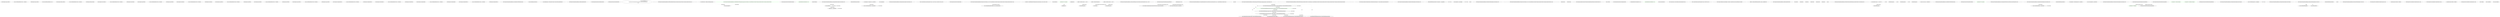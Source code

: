 digraph  {
n0 [cluster="Humanizer.On.January.The(int)", label="Entry Humanizer.On.January.The(int)", span="10-10"];
n1 [cluster="Humanizer.On.January.The(int)", label="return new DateTime(DateTime.Now.Year, 1, dayNumber);", span="12-12"];
n2 [cluster="Humanizer.On.January.The(int)", label="Exit Humanizer.On.January.The(int)", span="10-10"];
n3 [cluster="System.DateTime.DateTime(int, int, int)", label="Entry System.DateTime.DateTime(int, int, int)", span="0-0"];
n4 [cluster="Humanizer.On.February.The(int)", label="Entry Humanizer.On.February.The(int)", span="173-173"];
n5 [cluster="Humanizer.On.February.The(int)", label="return new DateTime(DateTime.Now.Year, 2, dayNumber);", span="175-175"];
n6 [cluster="Humanizer.On.February.The(int)", label="Exit Humanizer.On.February.The(int)", span="173-173"];
n7 [cluster="Humanizer.On.March.The(int)", label="Entry Humanizer.On.March.The(int)", span="326-326"];
n8 [cluster="Humanizer.On.March.The(int)", label="return new DateTime(DateTime.Now.Year, 3, dayNumber);", span="328-328"];
n9 [cluster="Humanizer.On.March.The(int)", label="Exit Humanizer.On.March.The(int)", span="326-326"];
n10 [cluster="Humanizer.On.April.The(int)", label="Entry Humanizer.On.April.The(int)", span="489-489"];
n11 [cluster="Humanizer.On.April.The(int)", label="return new DateTime(DateTime.Now.Year, 4, dayNumber);", span="491-491"];
n12 [cluster="Humanizer.On.April.The(int)", label="Exit Humanizer.On.April.The(int)", span="489-489"];
n13 [cluster="Humanizer.On.May.The(int)", label="Entry Humanizer.On.May.The(int)", span="647-647"];
n14 [cluster="Humanizer.On.May.The(int)", label="return new DateTime(DateTime.Now.Year, 5, dayNumber);", span="649-649"];
n15 [cluster="Humanizer.On.May.The(int)", label="Exit Humanizer.On.May.The(int)", span="647-647"];
n16 [cluster="Humanizer.On.June.The(int)", label="Entry Humanizer.On.June.The(int)", span="810-810"];
n17 [cluster="Humanizer.On.June.The(int)", label="return new DateTime(DateTime.Now.Year, 6, dayNumber);", span="812-812"];
n18 [cluster="Humanizer.On.June.The(int)", label="Exit Humanizer.On.June.The(int)", span="810-810"];
n19 [cluster="Humanizer.On.July.The(int)", label="Entry Humanizer.On.July.The(int)", span="968-968"];
n20 [cluster="Humanizer.On.July.The(int)", label="return new DateTime(DateTime.Now.Year, 7, dayNumber);", span="970-970"];
n21 [cluster="Humanizer.On.July.The(int)", label="Exit Humanizer.On.July.The(int)", span="968-968"];
n22 [cluster="Humanizer.On.August.The(int)", label="Entry Humanizer.On.August.The(int)", span="1131-1131"];
n23 [cluster="Humanizer.On.August.The(int)", label="return new DateTime(DateTime.Now.Year, 8, dayNumber);", span="1133-1133"];
n24 [cluster="Humanizer.On.August.The(int)", label="Exit Humanizer.On.August.The(int)", span="1131-1131"];
n25 [cluster="Humanizer.On.September.The(int)", label="Entry Humanizer.On.September.The(int)", span="1294-1294"];
n26 [cluster="Humanizer.On.September.The(int)", label="return new DateTime(DateTime.Now.Year, 9, dayNumber);", span="1296-1296"];
n27 [cluster="Humanizer.On.September.The(int)", label="Exit Humanizer.On.September.The(int)", span="1294-1294"];
n28 [cluster="Humanizer.On.October.The(int)", label="Entry Humanizer.On.October.The(int)", span="1452-1452"];
n29 [cluster="Humanizer.On.October.The(int)", label="return new DateTime(DateTime.Now.Year, 10, dayNumber);", span="1454-1454"];
n30 [cluster="Humanizer.On.October.The(int)", label="Exit Humanizer.On.October.The(int)", span="1452-1452"];
n31 [cluster="Humanizer.On.November.The(int)", label="Entry Humanizer.On.November.The(int)", span="1615-1615"];
n32 [cluster="Humanizer.On.November.The(int)", label="return new DateTime(DateTime.Now.Year, 11, dayNumber);", span="1617-1617"];
n33 [cluster="Humanizer.On.November.The(int)", label="Exit Humanizer.On.November.The(int)", span="1615-1615"];
n34 [cluster="Humanizer.On.December.The(int)", label="Entry Humanizer.On.December.The(int)", span="1773-1773"];
n35 [cluster="Humanizer.On.December.The(int)", label="return new DateTime(DateTime.Now.Year, 12, dayNumber);", span="1775-1775"];
n36 [cluster="Humanizer.On.December.The(int)", label="Exit Humanizer.On.December.The(int)", span="1773-1773"];
m0_32 [cluster="Humanizer.TimeSpanHumanizeExtensions.CreateTimePartsWithNoTimeValue(string)", file="ByteSizeExtensionsTests.cs", label="Entry Humanizer.TimeSpanHumanizeExtensions.CreateTimePartsWithNoTimeValue(string)", span="186-186"];
m0_34 [cluster="Humanizer.TimeSpanHumanizeExtensions.GetEnumTypesForTimeUnit()", file="ByteSizeExtensionsTests.cs", label="return enumTypeEnumerator.Reverse();", span="81-81"];
m0_33 [cluster="Humanizer.TimeSpanHumanizeExtensions.GetEnumTypesForTimeUnit()", file="ByteSizeExtensionsTests.cs", label="var enumTypeEnumerator = (IEnumerable<TimeUnit>)Enum.GetValues(typeof(TimeUnit))", span="80-80"];
m0_35 [cluster="Humanizer.TimeSpanHumanizeExtensions.GetEnumTypesForTimeUnit()", file="ByteSizeExtensionsTests.cs", label="Exit Humanizer.TimeSpanHumanizeExtensions.GetEnumTypesForTimeUnit()", span="78-78"];
m0_27 [cluster="Humanizer.Bytes.ByteSize.FromKilobytes(double)", file="ByteSizeExtensionsTests.cs", label="Entry Humanizer.Bytes.ByteSize.FromKilobytes(double)", span="103-103"];
m0_45 [cluster="Humanizer.Tests.Bytes.FluentMethods.Bits()", file="ByteSizeExtensionsTests.cs", label="Exit Humanizer.Tests.Bytes.FluentMethods.Bits()", span="64-64"];
m0_93 [cluster="Humanizer.TimeSpanHumanizeExtensions.BuildFormatTimePart(Humanizer.Localisation.Formatters.IFormatter, Humanizer.Localisation.TimeUnit, int)", file="ByteSizeExtensionsTests.cs", label="return amountOfTimeUnits != 0\r\n                ? cultureFormatter.TimeSpanHumanize(timeUnitType, Math.Abs(amountOfTimeUnits))\r\n                : null;", span="181-183"];
m0_94 [cluster="Humanizer.TimeSpanHumanizeExtensions.BuildFormatTimePart(Humanizer.Localisation.Formatters.IFormatter, Humanizer.Localisation.TimeUnit, int)", file="ByteSizeExtensionsTests.cs", label="Exit Humanizer.TimeSpanHumanizeExtensions.BuildFormatTimePart(Humanizer.Localisation.Formatters.IFormatter, Humanizer.Localisation.TimeUnit, int)", span="178-178"];
m0_11 [cluster="Humanizer.TimeSpanHumanizeExtensions.CreateTheTimePartsWithUpperAndLowerLimits(System.TimeSpan, System.Globalization.CultureInfo, Humanizer.Localisation.TimeUnit, Humanizer.Localisation.TimeUnit)", file="ByteSizeExtensionsTests.cs", label="var cultureFormatter = Configurator.GetFormatter(culture)", span="55-55"];
m0_0 [cluster="Humanizer.Tests.Bytes.FluentMethods.Terabytes()", file="ByteSizeExtensionsTests.cs", label="Entry Humanizer.Tests.Bytes.FluentMethods.Terabytes()", span="8-8"];
m0_2 [cluster="Humanizer.Tests.Bytes.FluentMethods.Terabytes()", color=green, community=0, file="ByteSizeExtensionsTests.cs", label="Assert.Equal(ByteSize.FromTerabytes(2), size)", prediction=0, span="11-11"];
m0_47 [cluster="Humanizer.TimeSpanHumanizeExtensions.GetTimeUnitNumericalValue(Humanizer.Localisation.TimeUnit, System.TimeSpan, bool)", file="ByteSizeExtensionsTests.cs", label="TimeUnit.Millisecond", span="99-99"];
m0_66 [cluster="Humanizer.TimeSpanHumanizeExtensions.GetSpecialCaseDaysAsInteger(System.TimeSpan, bool)", file="ByteSizeExtensionsTests.cs", label="Entry Humanizer.TimeSpanHumanizeExtensions.GetSpecialCaseDaysAsInteger(System.TimeSpan, bool)", span="147-147"];
m0_81 [cluster="Humanizer.TimeSpanHumanizeExtensions.GetSpecialCaseDaysAsInteger(System.TimeSpan, bool)", file="ByteSizeExtensionsTests.cs", label=isTimeUnitToGetTheMaximumTimeUnit, span="149-149"];
m0_82 [cluster="Humanizer.TimeSpanHumanizeExtensions.GetSpecialCaseDaysAsInteger(System.TimeSpan, bool)", file="ByteSizeExtensionsTests.cs", label="return timespan.Days;", span="151-151"];
m0_83 [cluster="Humanizer.TimeSpanHumanizeExtensions.GetSpecialCaseDaysAsInteger(System.TimeSpan, bool)", file="ByteSizeExtensionsTests.cs", label="timespan.Days < _daysInAMonth", span="153-153"];
m0_84 [cluster="Humanizer.TimeSpanHumanizeExtensions.GetSpecialCaseDaysAsInteger(System.TimeSpan, bool)", file="ByteSizeExtensionsTests.cs", label="var remainingDays = timespan.Days % _daysInAWeek", span="155-155"];
m0_86 [cluster="Humanizer.TimeSpanHumanizeExtensions.GetSpecialCaseDaysAsInteger(System.TimeSpan, bool)", file="ByteSizeExtensionsTests.cs", label="return (int)((double)timespan.Days % _daysInAMonth);", span="158-158"];
m0_85 [cluster="Humanizer.TimeSpanHumanizeExtensions.GetSpecialCaseDaysAsInteger(System.TimeSpan, bool)", file="ByteSizeExtensionsTests.cs", label="return remainingDays;", span="156-156"];
m0_87 [cluster="Humanizer.TimeSpanHumanizeExtensions.GetSpecialCaseDaysAsInteger(System.TimeSpan, bool)", file="ByteSizeExtensionsTests.cs", label="Exit Humanizer.TimeSpanHumanizeExtensions.GetSpecialCaseDaysAsInteger(System.TimeSpan, bool)", span="147-147"];
m0_101 [cluster="System.Collections.Generic.IEnumerable<TSource>.Count<TSource>(System.Func<TSource, bool>)", file="ByteSizeExtensionsTests.cs", label="Entry System.Collections.Generic.IEnumerable<TSource>.Count<TSource>(System.Func<TSource, bool>)", span="0-0"];
m0_37 [cluster="Humanizer.Bytes.ByteSize.FromBytes(double)", file="ByteSizeExtensionsTests.cs", label="Entry Humanizer.Bytes.ByteSize.FromBytes(double)", span="98-98"];
m0_3 [cluster="Humanizer.TimeSpanHumanizeExtensions.Humanize(System.TimeSpan, int, bool, System.Globalization.CultureInfo, Humanizer.Localisation.TimeUnit, Humanizer.Localisation.TimeUnit, string)", file="ByteSizeExtensionsTests.cs", label="Entry Humanizer.TimeSpanHumanizeExtensions.Humanize(System.TimeSpan, int, bool, System.Globalization.CultureInfo, Humanizer.Localisation.TimeUnit, Humanizer.Localisation.TimeUnit, string)", span="45-45"];
m0_6 [cluster="Humanizer.TimeSpanHumanizeExtensions.Humanize(System.TimeSpan, int, bool, System.Globalization.CultureInfo, Humanizer.Localisation.TimeUnit, Humanizer.Localisation.TimeUnit, string)", file="ByteSizeExtensionsTests.cs", label="return ConcatenateTimeSpanParts(timeParts, culture, collectionSeparator);", span="50-50"];
m0_4 [cluster="Humanizer.TimeSpanHumanizeExtensions.Humanize(System.TimeSpan, int, bool, System.Globalization.CultureInfo, Humanizer.Localisation.TimeUnit, Humanizer.Localisation.TimeUnit, string)", file="ByteSizeExtensionsTests.cs", label="var timeParts = CreateTheTimePartsWithUpperAndLowerLimits(timeSpan, culture, maxUnit, minUnit)", span="47-47"];
m0_36 [cluster="double.Bytes()", file="ByteSizeExtensionsTests.cs", label="Entry double.Bytes()", span="35-35"];
m0_9 [cluster="Humanizer.Tests.Bytes.FluentMethods.HumanizesTerabytes()", color=green, community=0, file="ByteSizeExtensionsTests.cs", label="Assert.Equal(''2 TB'', humanized)", prediction=1, span="18-18"];
m0_105 [cluster="Humanizer.TimeSpanHumanizeExtensions.SetPrecisionOfTimeSpan(System.Collections.Generic.IEnumerable<string>, int, bool)", file="ByteSizeExtensionsTests.cs", label="!countEmptyUnits", span="198-198"];
m0_106 [cluster="Humanizer.TimeSpanHumanizeExtensions.SetPrecisionOfTimeSpan(System.Collections.Generic.IEnumerable<string>, int, bool)", file="ByteSizeExtensionsTests.cs", label="timeParts = timeParts.Where(x => x != null)", span="199-199"];
m0_107 [cluster="Humanizer.TimeSpanHumanizeExtensions.SetPrecisionOfTimeSpan(System.Collections.Generic.IEnumerable<string>, int, bool)", file="ByteSizeExtensionsTests.cs", label="timeParts = timeParts.Take(precision)", span="200-200"];
m0_108 [cluster="Humanizer.TimeSpanHumanizeExtensions.SetPrecisionOfTimeSpan(System.Collections.Generic.IEnumerable<string>, int, bool)", file="ByteSizeExtensionsTests.cs", label=countEmptyUnits, span="201-201"];
m0_109 [cluster="Humanizer.TimeSpanHumanizeExtensions.SetPrecisionOfTimeSpan(System.Collections.Generic.IEnumerable<string>, int, bool)", file="ByteSizeExtensionsTests.cs", label="timeParts = timeParts.Where(x => x != null)", span="202-202"];
m0_110 [cluster="Humanizer.TimeSpanHumanizeExtensions.SetPrecisionOfTimeSpan(System.Collections.Generic.IEnumerable<string>, int, bool)", file="ByteSizeExtensionsTests.cs", label="return timeParts;", span="204-204"];
m0_111 [cluster="Humanizer.TimeSpanHumanizeExtensions.SetPrecisionOfTimeSpan(System.Collections.Generic.IEnumerable<string>, int, bool)", file="ByteSizeExtensionsTests.cs", label="Exit Humanizer.TimeSpanHumanizeExtensions.SetPrecisionOfTimeSpan(System.Collections.Generic.IEnumerable<string>, int, bool)", span="196-196"];
m0_10 [cluster="Humanizer.Tests.Bytes.FluentMethods.HumanizesTerabytes()", file="ByteSizeExtensionsTests.cs", label="Exit Humanizer.Tests.Bytes.FluentMethods.HumanizesTerabytes()", span="15-15"];
m0_120 [cluster="Humanizer.TimeSpanHumanizeExtensions.ConcatenateTimeSpanParts(System.Collections.Generic.IEnumerable<string>, System.Globalization.CultureInfo, string)", file="ByteSizeExtensionsTests.cs", label="collectionSeparator == null", span="209-209"];
m0_121 [cluster="Humanizer.TimeSpanHumanizeExtensions.ConcatenateTimeSpanParts(System.Collections.Generic.IEnumerable<string>, System.Globalization.CultureInfo, string)", file="ByteSizeExtensionsTests.cs", label="return Configurator.CollectionFormatters.ResolveForCulture(culture).Humanize(timeSpanParts);", span="211-211"];
m0_122 [cluster="Humanizer.TimeSpanHumanizeExtensions.ConcatenateTimeSpanParts(System.Collections.Generic.IEnumerable<string>, System.Globalization.CultureInfo, string)", file="ByteSizeExtensionsTests.cs", label="return string.Join(collectionSeparator, timeSpanParts);", span="214-214"];
m0_123 [cluster="Humanizer.TimeSpanHumanizeExtensions.ConcatenateTimeSpanParts(System.Collections.Generic.IEnumerable<string>, System.Globalization.CultureInfo, string)", file="ByteSizeExtensionsTests.cs", label="Exit Humanizer.TimeSpanHumanizeExtensions.ConcatenateTimeSpanParts(System.Collections.Generic.IEnumerable<string>, System.Globalization.CultureInfo, string)", span="207-207"];
m0_42 [cluster="Humanizer.TimeSpanHumanizeExtensions.GetTimeUnitPart(Humanizer.Localisation.TimeUnit, System.TimeSpan, System.Globalization.CultureInfo, Humanizer.Localisation.TimeUnit, Humanizer.Localisation.TimeUnit, Humanizer.Localisation.Formatters.IFormatter)", file="ByteSizeExtensionsTests.cs", label="return null;", span="92-92"];
m0_44 [cluster="Humanizer.TimeSpanHumanizeExtensions.GetTimeUnitNumericalValue(Humanizer.Localisation.TimeUnit, System.TimeSpan, bool)", file="ByteSizeExtensionsTests.cs", label="Entry Humanizer.TimeSpanHumanizeExtensions.GetTimeUnitNumericalValue(Humanizer.Localisation.TimeUnit, System.TimeSpan, bool)", span="95-95"];
m0_43 [cluster="Humanizer.TimeSpanHumanizeExtensions.GetTimeUnitPart(Humanizer.Localisation.TimeUnit, System.TimeSpan, System.Globalization.CultureInfo, Humanizer.Localisation.TimeUnit, Humanizer.Localisation.TimeUnit, Humanizer.Localisation.Formatters.IFormatter)", file="ByteSizeExtensionsTests.cs", label="Exit Humanizer.TimeSpanHumanizeExtensions.GetTimeUnitPart(Humanizer.Localisation.TimeUnit, System.TimeSpan, System.Globalization.CultureInfo, Humanizer.Localisation.TimeUnit, Humanizer.Localisation.TimeUnit, Humanizer.Localisation.Formatters.IFormatter)", span="84-84"];
m0_125 [cluster="Humanizer.Localisation.CollectionFormatters.ICollectionFormatter.Humanize<T>(System.Collections.Generic.IEnumerable<T>)", file="ByteSizeExtensionsTests.cs", label="Entry Humanizer.Localisation.CollectionFormatters.ICollectionFormatter.Humanize<T>(System.Collections.Generic.IEnumerable<T>)", span="14-14"];
m0_67 [cluster="Humanizer.TimeSpanHumanizeExtensions.GetSpecialCaseWeeksAsInteger(System.TimeSpan, bool)", file="ByteSizeExtensionsTests.cs", label="Entry Humanizer.TimeSpanHumanizeExtensions.GetSpecialCaseWeeksAsInteger(System.TimeSpan, bool)", span="138-138"];
m0_77 [cluster="Humanizer.TimeSpanHumanizeExtensions.GetSpecialCaseWeeksAsInteger(System.TimeSpan, bool)", file="ByteSizeExtensionsTests.cs", label="isTimeUnitToGetTheMaximumTimeUnit || timespan.Days < _daysInAMonth", span="140-140"];
m0_78 [cluster="Humanizer.TimeSpanHumanizeExtensions.GetSpecialCaseWeeksAsInteger(System.TimeSpan, bool)", file="ByteSizeExtensionsTests.cs", label="return timespan.Days / _daysInAWeek;", span="142-142"];
m0_79 [cluster="Humanizer.TimeSpanHumanizeExtensions.GetSpecialCaseWeeksAsInteger(System.TimeSpan, bool)", file="ByteSizeExtensionsTests.cs", label="return 0;", span="144-144"];
m0_80 [cluster="Humanizer.TimeSpanHumanizeExtensions.GetSpecialCaseWeeksAsInteger(System.TimeSpan, bool)", file="ByteSizeExtensionsTests.cs", label="Exit Humanizer.TimeSpanHumanizeExtensions.GetSpecialCaseWeeksAsInteger(System.TimeSpan, bool)", span="138-138"];
m0_7 [cluster="Humanizer.TimeSpanHumanizeExtensions.Humanize(System.TimeSpan, int, bool, System.Globalization.CultureInfo, Humanizer.Localisation.TimeUnit, Humanizer.Localisation.TimeUnit, string)", file="ByteSizeExtensionsTests.cs", label="Exit Humanizer.TimeSpanHumanizeExtensions.Humanize(System.TimeSpan, int, bool, System.Globalization.CultureInfo, Humanizer.Localisation.TimeUnit, Humanizer.Localisation.TimeUnit, string)", span="45-45"];
m0_8 [cluster="Humanizer.TimeSpanHumanizeExtensions.CreateTheTimePartsWithUpperAndLowerLimits(System.TimeSpan, System.Globalization.CultureInfo, Humanizer.Localisation.TimeUnit, Humanizer.Localisation.TimeUnit)", color=green, community=0, file="ByteSizeExtensionsTests.cs", label="Entry Humanizer.TimeSpanHumanizeExtensions.CreateTheTimePartsWithUpperAndLowerLimits(System.TimeSpan, System.Globalization.CultureInfo, Humanizer.Localisation.TimeUnit, Humanizer.Localisation.TimeUnit)", prediction=2, span="53-53"];
m0_48 [cluster="Humanizer.TimeSpanHumanizeExtensions.GetTimeUnitNumericalValue(Humanizer.Localisation.TimeUnit, System.TimeSpan, bool)", file="ByteSizeExtensionsTests.cs", label="return GetNormalCaseTimeAsInteger(timespan.Milliseconds, timespan.TotalMilliseconds, isTimeUnitToGetTheMaximumTimeUnit);", span="100-100"];
m0_50 [cluster="Humanizer.TimeSpanHumanizeExtensions.GetTimeUnitNumericalValue(Humanizer.Localisation.TimeUnit, System.TimeSpan, bool)", color=green, community=0, file="ByteSizeExtensionsTests.cs", label="return GetNormalCaseTimeAsInteger(timespan.Seconds, timespan.TotalSeconds, isTimeUnitToGetTheMaximumTimeUnit);", prediction=3, span="102-102"];
m0_49 [cluster="Humanizer.TimeSpanHumanizeExtensions.GetTimeUnitNumericalValue(Humanizer.Localisation.TimeUnit, System.TimeSpan, bool)", file="ByteSizeExtensionsTests.cs", label="TimeUnit.Second", span="101-101"];
m0_51 [cluster="Humanizer.TimeSpanHumanizeExtensions.GetTimeUnitNumericalValue(Humanizer.Localisation.TimeUnit, System.TimeSpan, bool)", file="ByteSizeExtensionsTests.cs", label="TimeUnit.Minute", span="103-103"];
m0_96 [cluster="Humanizer.Localisation.Formatters.IFormatter.TimeSpanHumanize(Humanizer.Localisation.TimeUnit, int)", file="ByteSizeExtensionsTests.cs", label="Entry Humanizer.Localisation.Formatters.IFormatter.TimeSpanHumanize(Humanizer.Localisation.TimeUnit, int)", span="42-42"];
m0_112 [cluster="Unk.Where", file="ByteSizeExtensionsTests.cs", label="Entry Unk.Where", span=""];
m0_16 [cluster="double.Gigabytes()", file="ByteSizeExtensionsTests.cs", label="Entry double.Gigabytes()", span="65-65"];
m0_17 [cluster="Humanizer.Bytes.ByteSize.FromGigabytes(double)", file="ByteSizeExtensionsTests.cs", label="Entry Humanizer.Bytes.ByteSize.FromGigabytes(double)", span="113-113"];
m0_14 [cluster="Humanizer.Tests.Bytes.FluentMethods.Gigabytes()", file="ByteSizeExtensionsTests.cs", label="Assert.Equal(ByteSize.FromGigabytes(2), size)", span="25-25"];
m0_24 [cluster="Humanizer.Tests.Bytes.FluentMethods.Kilobytes()", color=green, community=0, file="ByteSizeExtensionsTests.cs", label="Assert.Equal(ByteSize.FromKilobytes(2), size)", prediction=4, span="39-39"];
m0_95 [cluster="System.Math.Abs(int)", file="ByteSizeExtensionsTests.cs", label="Entry System.Math.Abs(int)", span="0-0"];
m0_126 [cluster="string.Join(string, System.Collections.Generic.IEnumerable<string>)", file="ByteSizeExtensionsTests.cs", label="Entry string.Join(string, System.Collections.Generic.IEnumerable<string>)", span="0-0"];
m0_113 [cluster="System.Collections.Generic.IEnumerable<TSource>.Take<TSource>(int)", file="ByteSizeExtensionsTests.cs", label="Entry System.Collections.Generic.IEnumerable<TSource>.Take<TSource>(int)", span="0-0"];
m0_124 [cluster="Humanizer.Configuration.LocaliserRegistry<TLocaliser>.ResolveForCulture(System.Globalization.CultureInfo)", file="ByteSizeExtensionsTests.cs", label="Entry Humanizer.Configuration.LocaliserRegistry<TLocaliser>.ResolveForCulture(System.Globalization.CultureInfo)", span="46-46"];
m0_5 [cluster="Humanizer.TimeSpanHumanizeExtensions.Humanize(System.TimeSpan, int, bool, System.Globalization.CultureInfo, Humanizer.Localisation.TimeUnit, Humanizer.Localisation.TimeUnit, string)", file="ByteSizeExtensionsTests.cs", label="timeParts = SetPrecisionOfTimeSpan(timeParts, precision, countEmptyUnits)", span="48-48"];
m0_26 [cluster="Humanizer.TimeSpanHumanizeExtensions.GetEnumTypesForTimeUnit()", file="ByteSizeExtensionsTests.cs", label="Entry Humanizer.TimeSpanHumanizeExtensions.GetEnumTypesForTimeUnit()", span="78-78"];
m0_46 [cluster="int.Bits()", file="ByteSizeExtensionsTests.cs", label="Entry int.Bits()", span="25-25"];
m0_52 [cluster="Humanizer.TimeSpanHumanizeExtensions.GetTimeUnitNumericalValue(Humanizer.Localisation.TimeUnit, System.TimeSpan, bool)", file="ByteSizeExtensionsTests.cs", label="return GetNormalCaseTimeAsInteger(timespan.Minutes, timespan.TotalMinutes, isTimeUnitToGetTheMaximumTimeUnit);", span="104-104"];
m0_54 [cluster="Humanizer.TimeSpanHumanizeExtensions.GetTimeUnitNumericalValue(Humanizer.Localisation.TimeUnit, System.TimeSpan, bool)", file="ByteSizeExtensionsTests.cs", label="return GetNormalCaseTimeAsInteger(timespan.Hours, timespan.TotalHours, isTimeUnitToGetTheMaximumTimeUnit);", span="106-106"];
m0_56 [cluster="Humanizer.TimeSpanHumanizeExtensions.GetTimeUnitNumericalValue(Humanizer.Localisation.TimeUnit, System.TimeSpan, bool)", file="ByteSizeExtensionsTests.cs", label="return GetSpecialCaseDaysAsInteger(timespan, isTimeUnitToGetTheMaximumTimeUnit);", span="108-108"];
m0_58 [cluster="Humanizer.TimeSpanHumanizeExtensions.GetTimeUnitNumericalValue(Humanizer.Localisation.TimeUnit, System.TimeSpan, bool)", file="ByteSizeExtensionsTests.cs", label="return GetSpecialCaseWeeksAsInteger(timespan, isTimeUnitToGetTheMaximumTimeUnit);", span="110-110"];
m0_60 [cluster="Humanizer.TimeSpanHumanizeExtensions.GetTimeUnitNumericalValue(Humanizer.Localisation.TimeUnit, System.TimeSpan, bool)", file="ByteSizeExtensionsTests.cs", label="return GetSpecialCaseMonthAsInteger(timespan, isTimeUnitToGetTheMaximumTimeUnit);", span="112-112"];
m0_53 [cluster="Humanizer.TimeSpanHumanizeExtensions.GetTimeUnitNumericalValue(Humanizer.Localisation.TimeUnit, System.TimeSpan, bool)", file="ByteSizeExtensionsTests.cs", label="TimeUnit.Hour", span="105-105"];
m0_55 [cluster="Humanizer.TimeSpanHumanizeExtensions.GetTimeUnitNumericalValue(Humanizer.Localisation.TimeUnit, System.TimeSpan, bool)", file="ByteSizeExtensionsTests.cs", label="TimeUnit.Day", span="107-107"];
m0_57 [cluster="Humanizer.TimeSpanHumanizeExtensions.GetTimeUnitNumericalValue(Humanizer.Localisation.TimeUnit, System.TimeSpan, bool)", file="ByteSizeExtensionsTests.cs", label="TimeUnit.Week", span="109-109"];
m0_59 [cluster="Humanizer.TimeSpanHumanizeExtensions.GetTimeUnitNumericalValue(Humanizer.Localisation.TimeUnit, System.TimeSpan, bool)", file="ByteSizeExtensionsTests.cs", label="TimeUnit.Month", span="111-111"];
m0_61 [cluster="Humanizer.TimeSpanHumanizeExtensions.GetTimeUnitNumericalValue(Humanizer.Localisation.TimeUnit, System.TimeSpan, bool)", file="ByteSizeExtensionsTests.cs", label="TimeUnit.Year", span="113-113"];
m0_63 [cluster="Humanizer.TimeSpanHumanizeExtensions.GetTimeUnitNumericalValue(Humanizer.Localisation.TimeUnit, System.TimeSpan, bool)", file="ByteSizeExtensionsTests.cs", label="return 0;", span="116-116"];
m0_62 [cluster="Humanizer.TimeSpanHumanizeExtensions.GetTimeUnitNumericalValue(Humanizer.Localisation.TimeUnit, System.TimeSpan, bool)", file="ByteSizeExtensionsTests.cs", label="return GetSpecialCaseYearAsInteger(timespan);", span="114-114"];
m0_64 [cluster="Humanizer.TimeSpanHumanizeExtensions.GetTimeUnitNumericalValue(Humanizer.Localisation.TimeUnit, System.TimeSpan, bool)", file="ByteSizeExtensionsTests.cs", label="Exit Humanizer.TimeSpanHumanizeExtensions.GetTimeUnitNumericalValue(Humanizer.Localisation.TimeUnit, System.TimeSpan, bool)", span="95-95"];
m0_117 [cluster="lambda expression", file="ByteSizeExtensionsTests.cs", label="Entry lambda expression", span="202-202"];
m0_102 [cluster="lambda expression", file="ByteSizeExtensionsTests.cs", label="Entry lambda expression", span="193-193"];
m0_103 [cluster="lambda expression", file="ByteSizeExtensionsTests.cs", label="x != null", span="193-193"];
m0_104 [cluster="lambda expression", file="ByteSizeExtensionsTests.cs", label="Exit lambda expression", span="193-193"];
m0_114 [cluster="lambda expression", file="ByteSizeExtensionsTests.cs", label="Entry lambda expression", span="199-199"];
m0_115 [cluster="lambda expression", file="ByteSizeExtensionsTests.cs", label="x != null", span="199-199"];
m0_116 [cluster="lambda expression", file="ByteSizeExtensionsTests.cs", label="Exit lambda expression", span="199-199"];
m0_118 [cluster="lambda expression", file="ByteSizeExtensionsTests.cs", label="x != null", span="202-202"];
m0_119 [cluster="lambda expression", file="ByteSizeExtensionsTests.cs", label="Exit lambda expression", span="202-202"];
m0_97 [cluster="Humanizer.TimeSpanHumanizeExtensions.CreateTimePartsWithNoTimeValue(string)", file="ByteSizeExtensionsTests.cs", label="return new List<string>() { noTimeValue };", span="188-188"];
m0_98 [cluster="Humanizer.TimeSpanHumanizeExtensions.CreateTimePartsWithNoTimeValue(string)", file="ByteSizeExtensionsTests.cs", label="Exit Humanizer.TimeSpanHumanizeExtensions.CreateTimePartsWithNoTimeValue(string)", span="186-186"];
m0_25 [cluster="Humanizer.Tests.Bytes.FluentMethods.Kilobytes()", file="ByteSizeExtensionsTests.cs", label="Exit Humanizer.Tests.Bytes.FluentMethods.Kilobytes()", span="36-36"];
m0_30 [cluster="Humanizer.Tests.Bytes.FluentMethods.HumanizesKilobytes()", color=green, community=0, file="ByteSizeExtensionsTests.cs", label="Assert.Equal(''2 KB'', humanized)", prediction=5, span="46-46"];
m0_99 [cluster="Humanizer.TimeSpanHumanizeExtensions.IsContainingOnlyNullValue(System.Collections.Generic.IEnumerable<string>)", file="ByteSizeExtensionsTests.cs", label="return (timeParts.Count(x => x != null) == 0);", span="193-193"];
m0_100 [cluster="Humanizer.TimeSpanHumanizeExtensions.IsContainingOnlyNullValue(System.Collections.Generic.IEnumerable<string>)", file="ByteSizeExtensionsTests.cs", label="Exit Humanizer.TimeSpanHumanizeExtensions.IsContainingOnlyNullValue(System.Collections.Generic.IEnumerable<string>)", span="191-191"];
m0_68 [cluster="Humanizer.TimeSpanHumanizeExtensions.GetSpecialCaseMonthAsInteger(System.TimeSpan, bool)", file="ByteSizeExtensionsTests.cs", label="Entry Humanizer.TimeSpanHumanizeExtensions.GetSpecialCaseMonthAsInteger(System.TimeSpan, bool)", span="120-120"];
m0_70 [cluster="Humanizer.TimeSpanHumanizeExtensions.GetSpecialCaseMonthAsInteger(System.TimeSpan, bool)", file="ByteSizeExtensionsTests.cs", label=isTimeUnitToGetTheMaximumTimeUnit, span="122-122"];
m0_71 [cluster="Humanizer.TimeSpanHumanizeExtensions.GetSpecialCaseMonthAsInteger(System.TimeSpan, bool)", file="ByteSizeExtensionsTests.cs", label="return (int)((double)timespan.Days / _daysInAMonth);", span="124-124"];
m0_72 [cluster="Humanizer.TimeSpanHumanizeExtensions.GetSpecialCaseMonthAsInteger(System.TimeSpan, bool)", file="ByteSizeExtensionsTests.cs", label="var remainingDays = (double)timespan.Days % _daysInAYear", span="128-128"];
m0_73 [cluster="Humanizer.TimeSpanHumanizeExtensions.GetSpecialCaseMonthAsInteger(System.TimeSpan, bool)", file="ByteSizeExtensionsTests.cs", label="return (int)(remainingDays / _daysInAMonth);", span="129-129"];
m0_74 [cluster="Humanizer.TimeSpanHumanizeExtensions.GetSpecialCaseMonthAsInteger(System.TimeSpan, bool)", file="ByteSizeExtensionsTests.cs", label="Exit Humanizer.TimeSpanHumanizeExtensions.GetSpecialCaseMonthAsInteger(System.TimeSpan, bool)", span="120-120"];
m0_28 [cluster="Humanizer.Tests.Bytes.FluentMethods.HumanizesKilobytes()", file="ByteSizeExtensionsTests.cs", label="Entry Humanizer.Tests.Bytes.FluentMethods.HumanizesKilobytes()", span="43-43"];
m0_38 [cluster="Humanizer.Tests.Bytes.FluentMethods.HumanizesBytes()", file="ByteSizeExtensionsTests.cs", label="Entry Humanizer.Tests.Bytes.FluentMethods.HumanizesBytes()", span="57-57"];
m0_39 [cluster="Humanizer.Tests.Bytes.FluentMethods.HumanizesBytes()", color=green, community=0, file="ByteSizeExtensionsTests.cs", label="var humanized = (2.0).Bytes().Humanize()", prediction=6, span="59-59"];
m0_40 [cluster="Humanizer.Tests.Bytes.FluentMethods.HumanizesBytes()", color=green, community=0, file="ByteSizeExtensionsTests.cs", label="Assert.Equal(''2 B'', humanized)", prediction=7, span="60-60"];
m0_41 [cluster="Humanizer.Tests.Bytes.FluentMethods.HumanizesBytes()", file="ByteSizeExtensionsTests.cs", label="Exit Humanizer.Tests.Bytes.FluentMethods.HumanizesBytes()", span="57-57"];
m0_29 [cluster="Humanizer.Tests.Bytes.FluentMethods.HumanizesKilobytes()", color=green, community=0, file="ByteSizeExtensionsTests.cs", label="var humanized = (2.0).Kilobytes().Humanize()", prediction=8, span="45-45"];
m0_31 [cluster="Humanizer.Tests.Bytes.FluentMethods.HumanizesKilobytes()", file="ByteSizeExtensionsTests.cs", label="Exit Humanizer.Tests.Bytes.FluentMethods.HumanizesKilobytes()", span="43-43"];
m0_69 [cluster="Humanizer.TimeSpanHumanizeExtensions.GetSpecialCaseYearAsInteger(System.TimeSpan)", file="ByteSizeExtensionsTests.cs", label="Entry Humanizer.TimeSpanHumanizeExtensions.GetSpecialCaseYearAsInteger(System.TimeSpan)", span="133-133"];
m0_75 [cluster="Humanizer.TimeSpanHumanizeExtensions.GetSpecialCaseYearAsInteger(System.TimeSpan)", file="ByteSizeExtensionsTests.cs", label="return (int)((double)timespan.Days / _daysInAYear);", span="135-135"];
m0_76 [cluster="Humanizer.TimeSpanHumanizeExtensions.GetSpecialCaseYearAsInteger(System.TimeSpan)", file="ByteSizeExtensionsTests.cs", label="Exit Humanizer.TimeSpanHumanizeExtensions.GetSpecialCaseYearAsInteger(System.TimeSpan)", span="133-133"];
m0_65 [cluster="Humanizer.TimeSpanHumanizeExtensions.GetNormalCaseTimeAsInteger(int, double, bool)", file="ByteSizeExtensionsTests.cs", label="Entry Humanizer.TimeSpanHumanizeExtensions.GetNormalCaseTimeAsInteger(int, double, bool)", span="161-161"];
m0_88 [cluster="Humanizer.TimeSpanHumanizeExtensions.GetNormalCaseTimeAsInteger(int, double, bool)", file="ByteSizeExtensionsTests.cs", label=isTimeUnitToGetTheMaximumTimeUnit, span="163-163"];
m0_89 [cluster="Humanizer.TimeSpanHumanizeExtensions.GetNormalCaseTimeAsInteger(int, double, bool)", file="ByteSizeExtensionsTests.cs", label="return (int)totalTimeNumberOfUnits;", span="167-167"];
m0_90 [cluster="Humanizer.TimeSpanHumanizeExtensions.GetNormalCaseTimeAsInteger(int, double, bool)", file="ByteSizeExtensionsTests.cs", label="return timeNumberOfUnits;", span="175-175"];
m0_92 [cluster="Humanizer.TimeSpanHumanizeExtensions.GetNormalCaseTimeAsInteger(int, double, bool)", file="ByteSizeExtensionsTests.cs", label="return 0;", span="172-172"];
m0_91 [cluster="Humanizer.TimeSpanHumanizeExtensions.GetNormalCaseTimeAsInteger(int, double, bool)", file="ByteSizeExtensionsTests.cs", label="Exit Humanizer.TimeSpanHumanizeExtensions.GetNormalCaseTimeAsInteger(int, double, bool)", span="161-161"];
m1_0 [cluster="Humanizer.Tests.OrdinalizeTests.OrdinalizeString(string, string)", file="DateHumanizeTests.cs", label="Entry Humanizer.Tests.OrdinalizeTests.OrdinalizeString(string, string)", span="36-36"];
m1_1 [cluster="Humanizer.Tests.OrdinalizeTests.OrdinalizeString(string, string)", file="DateHumanizeTests.cs", label="Assert.Equal(number.Ordinalize(), ordinalized)", span="38-38"];
m1_2 [cluster="Humanizer.Tests.OrdinalizeTests.OrdinalizeString(string, string)", file="DateHumanizeTests.cs", label="Exit Humanizer.Tests.OrdinalizeTests.OrdinalizeString(string, string)", span="36-36"];
m1_5 [cluster="Humanizer.Tests.OrdinalizeTests.OrdanizeNumber(int, string)", file="DateHumanizeTests.cs", label="Entry Humanizer.Tests.OrdinalizeTests.OrdanizeNumber(int, string)", span="70-70"];
m1_6 [cluster="Humanizer.Tests.OrdinalizeTests.OrdanizeNumber(int, string)", file="DateHumanizeTests.cs", label="Assert.Equal(number.Ordinalize(), ordinalized)", span="72-72"];
m1_7 [cluster="Humanizer.Tests.OrdinalizeTests.OrdanizeNumber(int, string)", file="DateHumanizeTests.cs", label="Exit Humanizer.Tests.OrdinalizeTests.OrdanizeNumber(int, string)", span="70-70"];
m1_4 [cluster="Unk.Equal", file="DateHumanizeTests.cs", label="Entry Unk.Equal", span=""];
m1_8 [cluster="int.Ordinalize()", file="DateHumanizeTests.cs", label="Entry int.Ordinalize()", span="25-25"];
m1_3 [cluster="string.Ordinalize()", file="DateHumanizeTests.cs", label="Entry string.Ordinalize()", span="15-15"];
m0_11 -> m0_16  [color=darkseagreen4, key=1, label=cultureFormatter, style=dashed];
m0_66 -> m0_82  [color=darkseagreen4, key=1, label="System.TimeSpan", style=dashed];
m0_66 -> m0_83  [color=darkseagreen4, key=1, label="System.TimeSpan", style=dashed];
m0_82 -> m0_82  [color=darkseagreen4, key=1, label="System.TimeSpan", style=dashed];
m0_82 -> m0_83  [color=darkseagreen4, key=1, label="System.TimeSpan", style=dashed];
m0_83 -> m0_83  [color=darkseagreen4, key=1, label="System.TimeSpan", style=dashed];
m0_84 -> m0_86  [color=darkseagreen4, key=1, label="System.TimeSpan", style=dashed];
m0_86 -> m0_86  [color=darkseagreen4, key=1, label="System.TimeSpan", style=dashed];
m0_3 -> m0_6  [color=darkseagreen4, key=1, label="System.Globalization.CultureInfo", style=dashed];
m0_9 -> m0_108  [color=darkseagreen4, key=1, label=bool, style=dashed];
m0_106 -> m0_114  [color=darkseagreen4, key=1, label="lambda expression", style=dashed];
m0_107 -> m0_110  [color=darkseagreen4, key=1, label="System.Collections.Generic.IEnumerable<string>", style=dashed];
m0_109 -> m0_117  [color=darkseagreen4, key=1, label="lambda expression", style=dashed];
m0_10 -> m0_121  [color=darkseagreen4, key=1, label="System.Collections.Generic.IEnumerable<string>", style=dashed];
m0_10 -> m0_122  [color=darkseagreen4, key=1, label="System.Collections.Generic.IEnumerable<string>", style=dashed];
m0_44 -> m0_48  [color=darkseagreen4, key=1, label="System.TimeSpan", style=dashed];
m0_44 -> m0_50  [color=darkseagreen4, key=1, label=bool, style=dashed];
m0_44 -> m0_52  [color=darkseagreen4, key=1, label=bool, style=dashed];
m0_44 -> m0_54  [color=darkseagreen4, key=1, label=bool, style=dashed];
m0_44 -> m0_56  [color=darkseagreen4, key=1, label=bool, style=dashed];
m0_44 -> m0_58  [color=darkseagreen4, key=1, label=bool, style=dashed];
m0_44 -> m0_60  [color=darkseagreen4, key=1, label=bool, style=dashed];
m0_77 -> m0_77  [color=darkseagreen4, key=1, label="System.TimeSpan", style=dashed];
m0_78 -> m0_78  [color=darkseagreen4, key=1, label="System.TimeSpan", style=dashed];
m0_8 -> m0_16  [color=darkseagreen4, key=1, label="System.TimeSpan", style=dashed];
m0_48 -> m0_48  [color=darkseagreen4, key=1, label="System.TimeSpan", style=dashed];
m0_48 -> m0_50  [color=darkseagreen4, key=1, label="System.TimeSpan", style=dashed];
m0_50 -> m0_50  [color=darkseagreen4, key=1, label="System.TimeSpan", style=dashed];
m0_50 -> m0_52  [color=darkseagreen4, key=1, label="System.TimeSpan", style=dashed];
m0_52 -> m0_52  [color=darkseagreen4, key=1, label="System.TimeSpan", style=dashed];
m0_52 -> m0_54  [color=darkseagreen4, key=1, label="System.TimeSpan", style=dashed];
m0_54 -> m0_54  [color=darkseagreen4, key=1, label="System.TimeSpan", style=dashed];
m0_54 -> m0_56  [color=darkseagreen4, key=1, label="System.TimeSpan", style=dashed];
m0_54 -> m0_58  [color=darkseagreen4, key=1, label="System.TimeSpan", style=dashed];
m0_54 -> m0_60  [color=darkseagreen4, key=1, label="System.TimeSpan", style=dashed];
m0_54 -> m0_62  [color=darkseagreen4, key=1, label="System.TimeSpan", style=dashed];
m0_99 -> m0_102  [color=darkseagreen4, key=1, label="lambda expression", style=dashed];
m0_68 -> m0_71  [color=darkseagreen4, key=1, label="System.TimeSpan", style=dashed];
m0_71 -> m0_71  [color=darkseagreen4, key=1, label="System.TimeSpan", style=dashed];
m0_28 -> m0_40  [color=darkseagreen4, key=1, label="Humanizer.Localisation.TimeUnit", style=dashed];
m0_28 -> m0_41  [color=darkseagreen4, key=1, label="Humanizer.Localisation.TimeUnit", style=dashed];
m0_75 -> m0_75  [color=darkseagreen4, key=1, label="System.TimeSpan", style=dashed];
m0_65 -> m0_89  [color=darkseagreen4, key=1, label=double, style=dashed];
m0_65 -> m0_90  [color=darkseagreen4, key=1, label=int, style=dashed];
}
